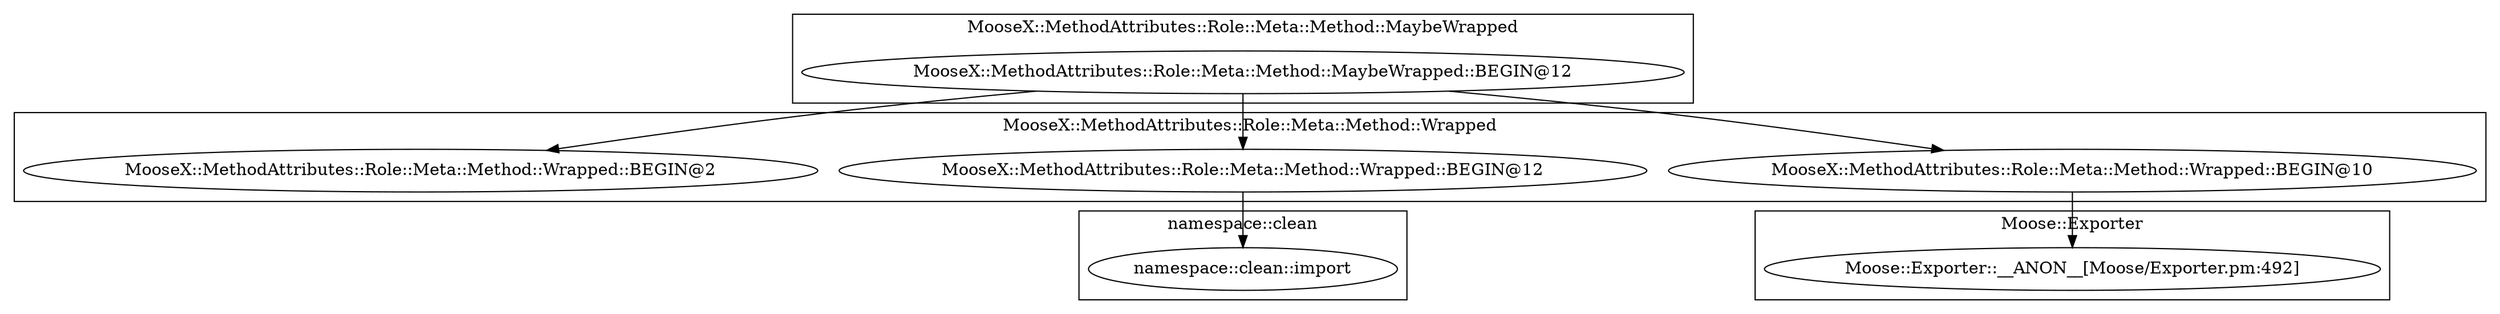 digraph {
graph [overlap=false]
subgraph cluster_MooseX_MethodAttributes_Role_Meta_Method_Wrapped {
	label="MooseX::MethodAttributes::Role::Meta::Method::Wrapped";
	"MooseX::MethodAttributes::Role::Meta::Method::Wrapped::BEGIN@12";
	"MooseX::MethodAttributes::Role::Meta::Method::Wrapped::BEGIN@10";
	"MooseX::MethodAttributes::Role::Meta::Method::Wrapped::BEGIN@2";
}
subgraph cluster_namespace_clean {
	label="namespace::clean";
	"namespace::clean::import";
}
subgraph cluster_MooseX_MethodAttributes_Role_Meta_Method_MaybeWrapped {
	label="MooseX::MethodAttributes::Role::Meta::Method::MaybeWrapped";
	"MooseX::MethodAttributes::Role::Meta::Method::MaybeWrapped::BEGIN@12";
}
subgraph cluster_Moose_Exporter {
	label="Moose::Exporter";
	"Moose::Exporter::__ANON__[Moose/Exporter.pm:492]";
}
"MooseX::MethodAttributes::Role::Meta::Method::Wrapped::BEGIN@12" -> "namespace::clean::import";
"MooseX::MethodAttributes::Role::Meta::Method::Wrapped::BEGIN@10" -> "Moose::Exporter::__ANON__[Moose/Exporter.pm:492]";
"MooseX::MethodAttributes::Role::Meta::Method::MaybeWrapped::BEGIN@12" -> "MooseX::MethodAttributes::Role::Meta::Method::Wrapped::BEGIN@10";
"MooseX::MethodAttributes::Role::Meta::Method::MaybeWrapped::BEGIN@12" -> "MooseX::MethodAttributes::Role::Meta::Method::Wrapped::BEGIN@12";
"MooseX::MethodAttributes::Role::Meta::Method::MaybeWrapped::BEGIN@12" -> "MooseX::MethodAttributes::Role::Meta::Method::Wrapped::BEGIN@2";
}
